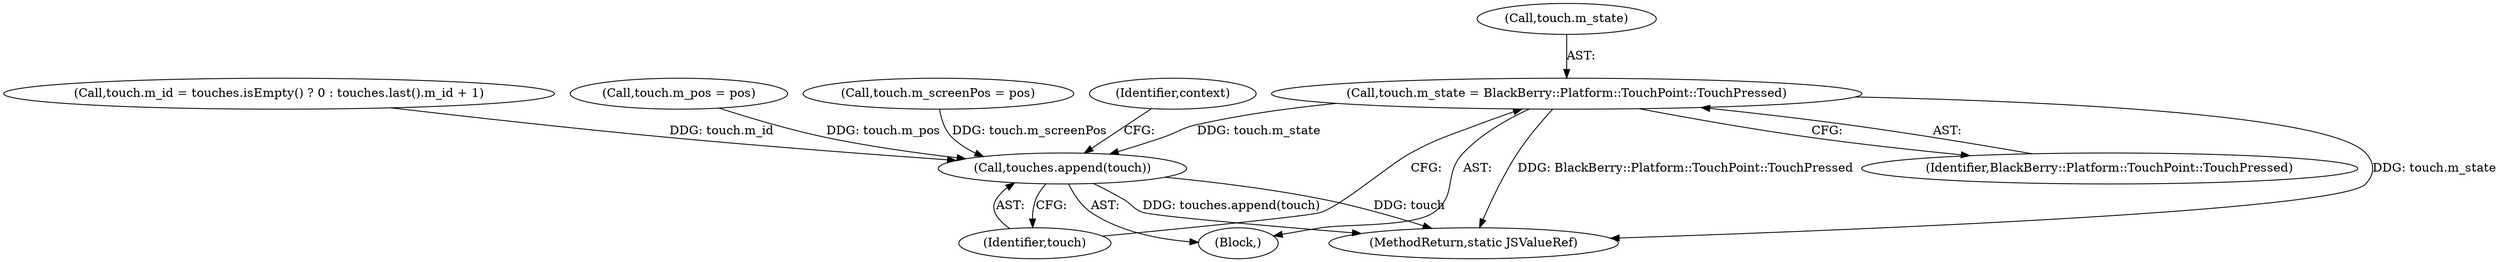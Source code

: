 digraph "1_Chrome_d345af9ed62ee5f431be327967f41c3cc3fe936a_7@del" {
"1000175" [label="(Call,touch.m_state = BlackBerry::Platform::TouchPoint::TouchPressed)"];
"1000180" [label="(Call,touches.append(touch))"];
"1000184" [label="(Identifier,context)"];
"1000107" [label="(Block,)"];
"1000176" [label="(Call,touch.m_state)"];
"1000179" [label="(Identifier,BlackBerry::Platform::TouchPoint::TouchPressed)"];
"1000175" [label="(Call,touch.m_state = BlackBerry::Platform::TouchPoint::TouchPressed)"];
"1000180" [label="(Call,touches.append(touch))"];
"1000181" [label="(Identifier,touch)"];
"1000185" [label="(MethodReturn,static JSValueRef)"];
"1000152" [label="(Call,touch.m_id = touches.isEmpty() ? 0 : touches.last().m_id + 1)"];
"1000165" [label="(Call,touch.m_pos = pos)"];
"1000170" [label="(Call,touch.m_screenPos = pos)"];
"1000175" -> "1000107"  [label="AST: "];
"1000175" -> "1000179"  [label="CFG: "];
"1000176" -> "1000175"  [label="AST: "];
"1000179" -> "1000175"  [label="AST: "];
"1000181" -> "1000175"  [label="CFG: "];
"1000175" -> "1000185"  [label="DDG: BlackBerry::Platform::TouchPoint::TouchPressed"];
"1000175" -> "1000185"  [label="DDG: touch.m_state"];
"1000175" -> "1000180"  [label="DDG: touch.m_state"];
"1000180" -> "1000107"  [label="AST: "];
"1000180" -> "1000181"  [label="CFG: "];
"1000181" -> "1000180"  [label="AST: "];
"1000184" -> "1000180"  [label="CFG: "];
"1000180" -> "1000185"  [label="DDG: touch"];
"1000180" -> "1000185"  [label="DDG: touches.append(touch)"];
"1000165" -> "1000180"  [label="DDG: touch.m_pos"];
"1000152" -> "1000180"  [label="DDG: touch.m_id"];
"1000170" -> "1000180"  [label="DDG: touch.m_screenPos"];
}
